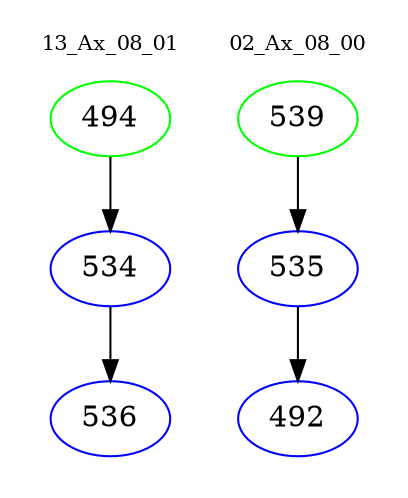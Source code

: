 digraph{
subgraph cluster_0 {
color = white
label = "13_Ax_08_01";
fontsize=10;
T0_494 [label="494", color="green"]
T0_494 -> T0_534 [color="black"]
T0_534 [label="534", color="blue"]
T0_534 -> T0_536 [color="black"]
T0_536 [label="536", color="blue"]
}
subgraph cluster_1 {
color = white
label = "02_Ax_08_00";
fontsize=10;
T1_539 [label="539", color="green"]
T1_539 -> T1_535 [color="black"]
T1_535 [label="535", color="blue"]
T1_535 -> T1_492 [color="black"]
T1_492 [label="492", color="blue"]
}
}
